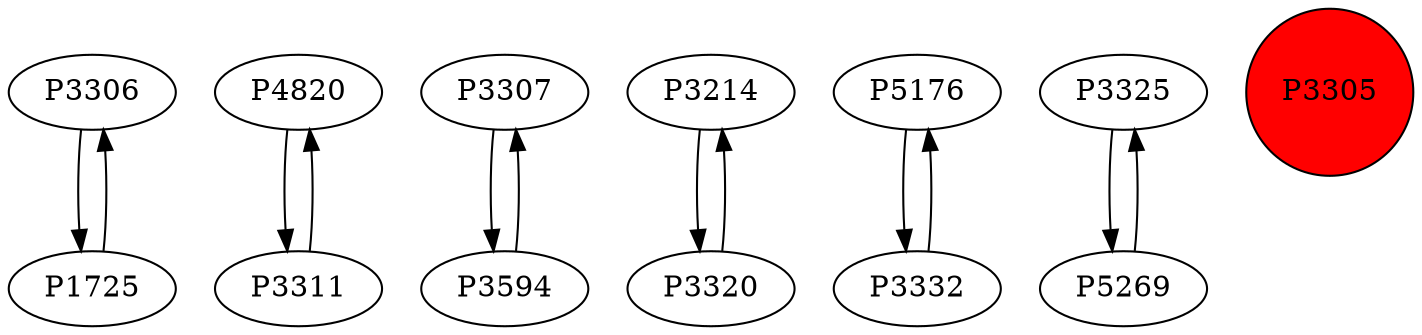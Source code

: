 digraph {
	P3306 -> P1725
	P4820 -> P3311
	P3307 -> P3594
	P3214 -> P3320
	P5176 -> P3332
	P3594 -> P3307
	P3311 -> P4820
	P3325 -> P5269
	P5269 -> P3325
	P3320 -> P3214
	P1725 -> P3306
	P3332 -> P5176
	P3305 [shape=circle]
	P3305 [style=filled]
	P3305 [fillcolor=red]
}